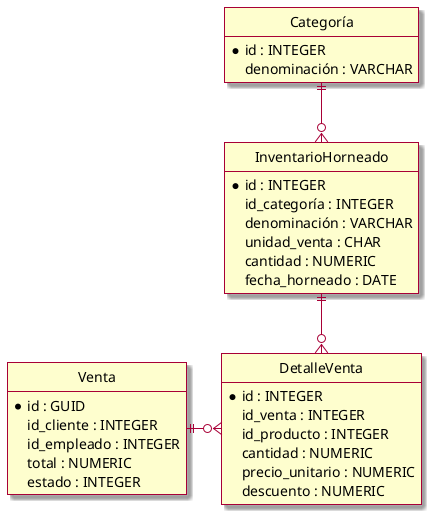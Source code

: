 @startuml pnd1
	skin rose
	hide circle
	hide empty members

	entity Categoría {
		*id : INTEGER
		denominación : VARCHAR
	}
	entity InventarioHorneado {
		*id : INTEGER
		id_categoría : INTEGER
		denominación : VARCHAR
		unidad_venta : CHAR
		cantidad : NUMERIC
		fecha_horneado : DATE
	}
	entity Venta {
		*id : GUID
		id_cliente : INTEGER
		id_empleado : INTEGER
		total : NUMERIC
		estado : INTEGER
	}
	entity DetalleVenta {
		*id : INTEGER
		id_venta : INTEGER
		id_producto : INTEGER
		cantidad : NUMERIC
		precio_unitario : NUMERIC
		descuento : NUMERIC
	}
	Categoría ||-d-o{ InventarioHorneado
	InventarioHorneado ||-d-o{ DetalleVenta
	Venta ||-r-o{ DetalleVenta
@enduml
 